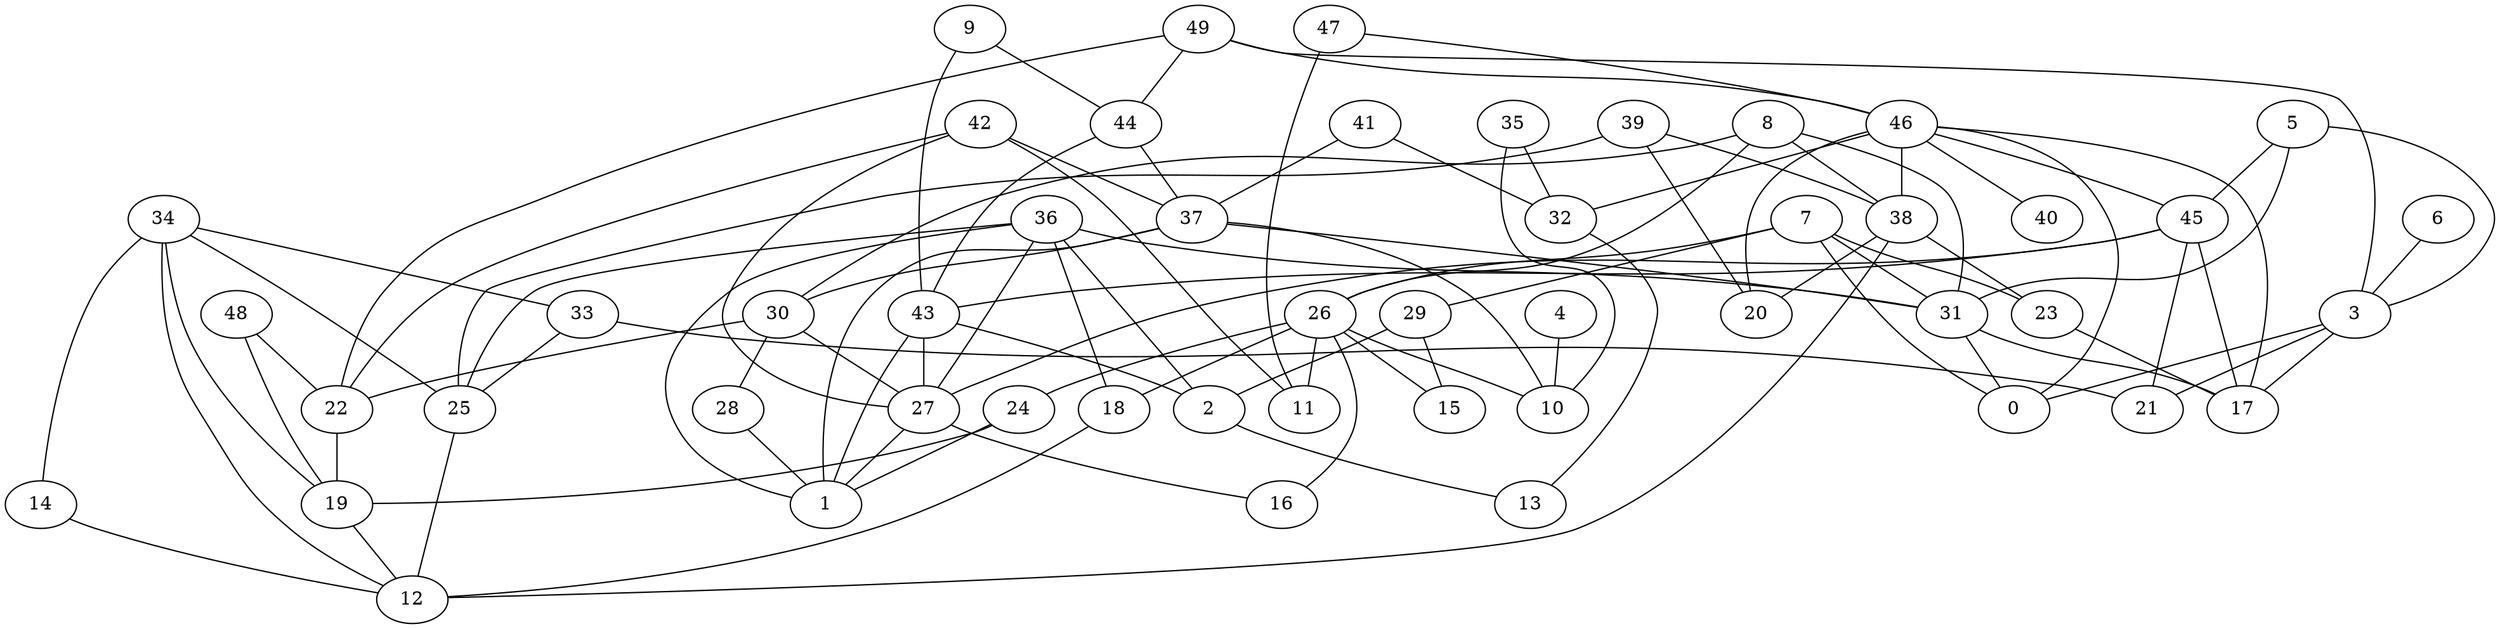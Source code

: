 digraph GG_graph {

subgraph G_graph {
edge [color = black]
"8" -> "38" [dir = none]
"24" -> "1" [dir = none]
"26" -> "16" [dir = none]
"32" -> "13" [dir = none]
"18" -> "12" [dir = none]
"48" -> "19" [dir = none]
"29" -> "15" [dir = none]
"34" -> "14" [dir = none]
"34" -> "12" [dir = none]
"39" -> "20" [dir = none]
"33" -> "25" [dir = none]
"4" -> "10" [dir = none]
"22" -> "19" [dir = none]
"9" -> "44" [dir = none]
"38" -> "20" [dir = none]
"38" -> "12" [dir = none]
"46" -> "40" [dir = none]
"46" -> "0" [dir = none]
"46" -> "38" [dir = none]
"46" -> "17" [dir = none]
"37" -> "10" [dir = none]
"37" -> "30" [dir = none]
"37" -> "31" [dir = none]
"6" -> "3" [dir = none]
"45" -> "21" [dir = none]
"45" -> "27" [dir = none]
"30" -> "28" [dir = none]
"36" -> "25" [dir = none]
"36" -> "1" [dir = none]
"36" -> "2" [dir = none]
"36" -> "31" [dir = none]
"36" -> "27" [dir = none]
"43" -> "27" [dir = none]
"31" -> "17" [dir = none]
"35" -> "32" [dir = none]
"27" -> "16" [dir = none]
"41" -> "32" [dir = none]
"41" -> "37" [dir = none]
"7" -> "29" [dir = none]
"7" -> "0" [dir = none]
"49" -> "3" [dir = none]
"49" -> "22" [dir = none]
"49" -> "46" [dir = none]
"42" -> "11" [dir = none]
"42" -> "37" [dir = none]
"44" -> "37" [dir = none]
"47" -> "46" [dir = none]
"5" -> "45" [dir = none]
"23" -> "17" [dir = none]
"7" -> "23" [dir = none]
"33" -> "21" [dir = none]
"36" -> "18" [dir = none]
"26" -> "11" [dir = none]
"3" -> "21" [dir = none]
"34" -> "19" [dir = none]
"30" -> "22" [dir = none]
"14" -> "12" [dir = none]
"28" -> "1" [dir = none]
"9" -> "43" [dir = none]
"24" -> "19" [dir = none]
"26" -> "18" [dir = none]
"2" -> "13" [dir = none]
"39" -> "25" [dir = none]
"7" -> "31" [dir = none]
"19" -> "12" [dir = none]
"25" -> "12" [dir = none]
"30" -> "27" [dir = none]
"44" -> "43" [dir = none]
"47" -> "11" [dir = none]
"8" -> "31" [dir = none]
"26" -> "10" [dir = none]
"48" -> "22" [dir = none]
"35" -> "10" [dir = none]
"26" -> "15" [dir = none]
"45" -> "17" [dir = none]
"37" -> "1" [dir = none]
"8" -> "26" [dir = none]
"49" -> "44" [dir = none]
"46" -> "32" [dir = none]
"27" -> "1" [dir = none]
"42" -> "22" [dir = none]
"7" -> "26" [dir = none]
"34" -> "33" [dir = none]
"8" -> "30" [dir = none]
"46" -> "20" [dir = none]
"3" -> "17" [dir = none]
"34" -> "25" [dir = none]
"45" -> "43" [dir = none]
"5" -> "31" [dir = none]
"42" -> "27" [dir = none]
"29" -> "2" [dir = none]
"5" -> "3" [dir = none]
"26" -> "24" [dir = none]
"43" -> "1" [dir = none]
"46" -> "45" [dir = none]
"31" -> "0" [dir = none]
"3" -> "0" [dir = none]
"43" -> "2" [dir = none]
"39" -> "38" [dir = none]
"38" -> "23" [dir = none]
}

}
